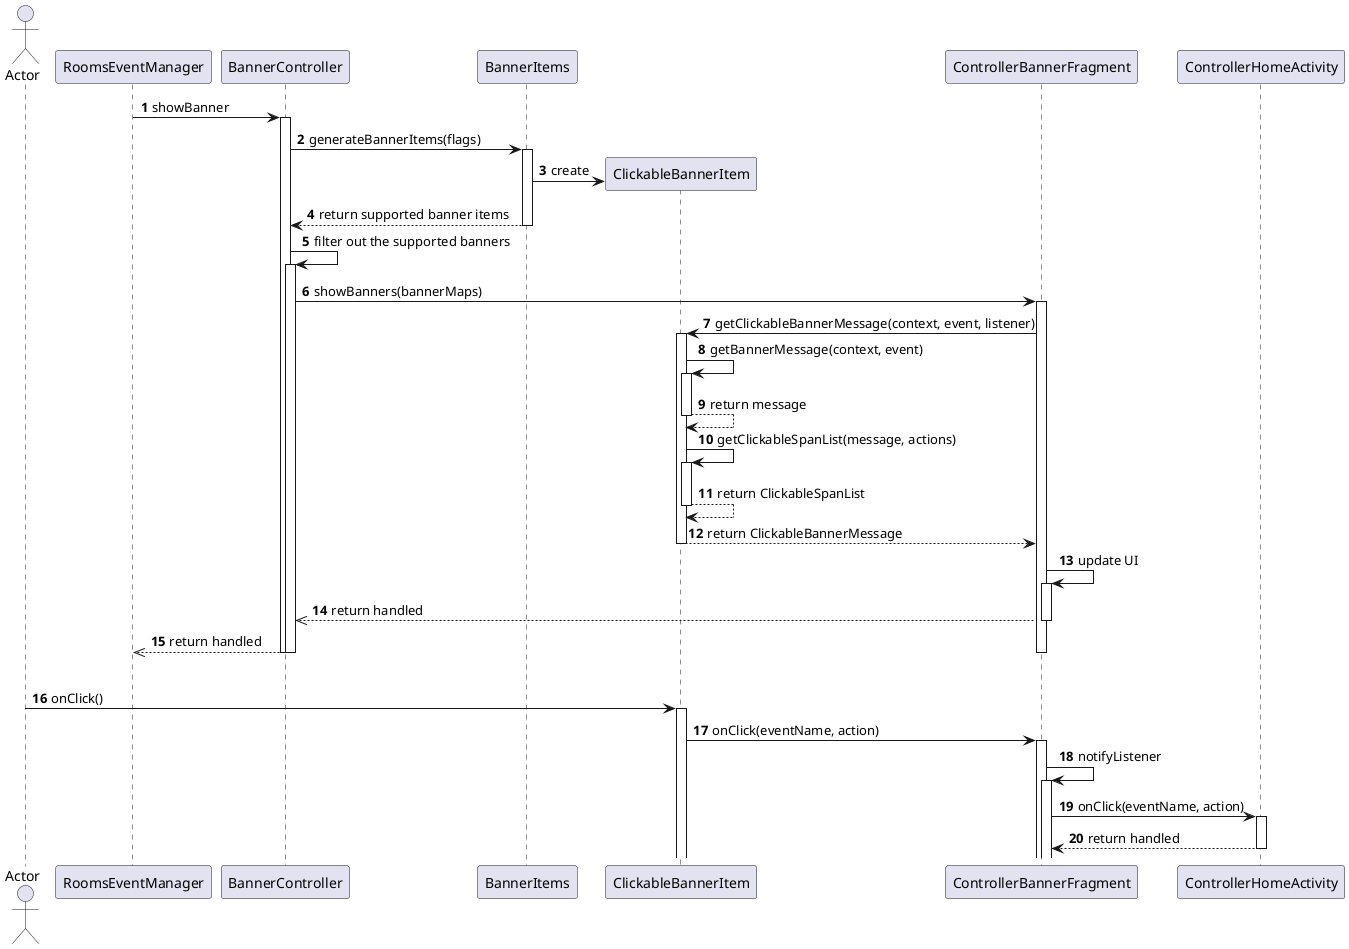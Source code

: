 @startuml
'https://plantuml.com/sequence-diagram

autonumber

actor Actor
autoactivate on

RoomsEventManager -> BannerController: showBanner

BannerController -> BannerItems: generateBannerItems(flags)
BannerItems -> ClickableBannerItem **: create
return return supported banner items
BannerController -> BannerController: filter out the supported banners
BannerController -> ControllerBannerFragment: showBanners(bannerMaps)

ControllerBannerFragment -> ClickableBannerItem: getClickableBannerMessage(context, event, listener)
ClickableBannerItem -> ClickableBannerItem: getBannerMessage(context, event)
return return message
ClickableBannerItem -> ClickableBannerItem : getClickableSpanList(message, actions)
return return ClickableSpanList
return return ClickableBannerMessage
ControllerBannerFragment -> ControllerBannerFragment: update UI
ControllerBannerFragment -->> BannerController: return handled
BannerController -->> RoomsEventManager: return handled
deactivate BannerController
deactivate ControllerBannerFragment
|||
Actor -> ClickableBannerItem: onClick()
ClickableBannerItem -> ControllerBannerFragment: onClick(eventName, action)
ControllerBannerFragment -> ControllerBannerFragment: notifyListener
ControllerBannerFragment -> ControllerHomeActivity: onClick(eventName, action)
return return handled
@enduml